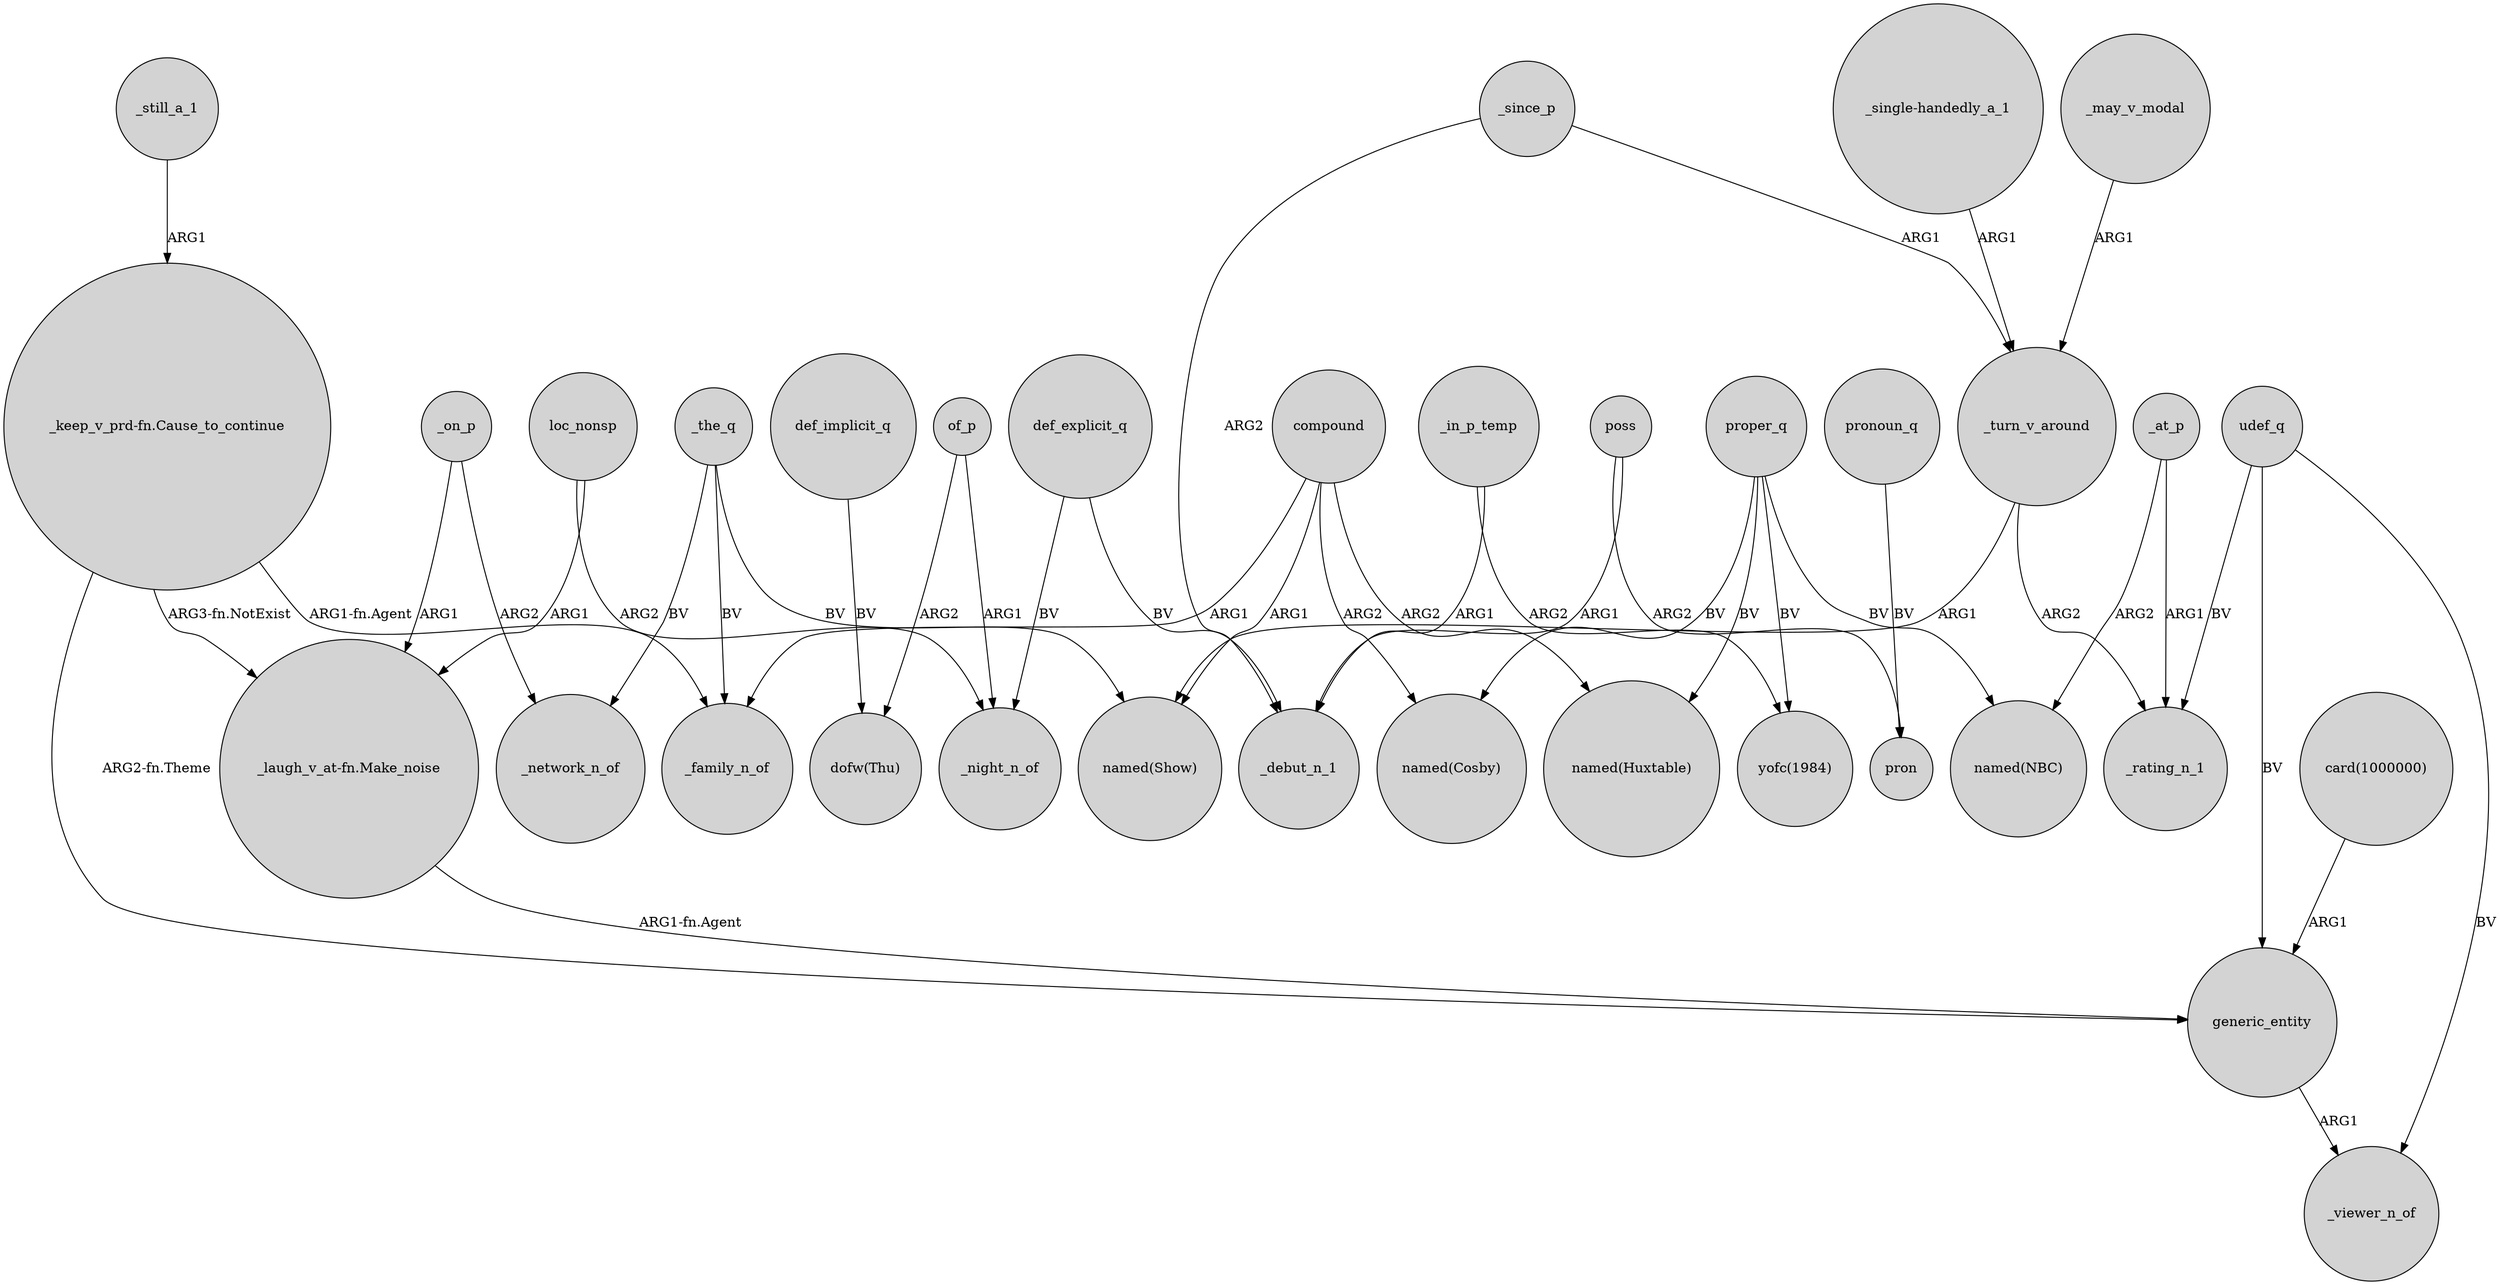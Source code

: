 digraph {
	node [shape=circle style=filled]
	"card(1000000)" -> generic_entity [label=ARG1]
	_turn_v_around -> _rating_n_1 [label=ARG2]
	poss -> _debut_n_1 [label=ARG1]
	of_p -> _night_n_of [label=ARG1]
	_at_p -> "named(NBC)" [label=ARG2]
	compound -> _family_n_of [label=ARG1]
	udef_q -> generic_entity [label=BV]
	compound -> "named(Cosby)" [label=ARG2]
	poss -> pron [label=ARG2]
	udef_q -> _rating_n_1 [label=BV]
	proper_q -> "named(NBC)" [label=BV]
	_in_p_temp -> "yofc(1984)" [label=ARG2]
	_on_p -> "_laugh_v_at-fn.Make_noise" [label=ARG1]
	_at_p -> _rating_n_1 [label=ARG1]
	proper_q -> "named(Cosby)" [label=BV]
	_still_a_1 -> "_keep_v_prd-fn.Cause_to_continue" [label=ARG1]
	_the_q -> _family_n_of [label=BV]
	_turn_v_around -> "named(Show)" [label=ARG1]
	_the_q -> "named(Show)" [label=BV]
	udef_q -> _viewer_n_of [label=BV]
	proper_q -> "yofc(1984)" [label=BV]
	"_laugh_v_at-fn.Make_noise" -> generic_entity [label="ARG1-fn.Agent"]
	pronoun_q -> pron [label=BV]
	_the_q -> _network_n_of [label=BV]
	_since_p -> _turn_v_around [label=ARG1]
	def_implicit_q -> "dofw(Thu)" [label=BV]
	"_keep_v_prd-fn.Cause_to_continue" -> _family_n_of [label="ARG1-fn.Agent"]
	"_keep_v_prd-fn.Cause_to_continue" -> "_laugh_v_at-fn.Make_noise" [label="ARG3-fn.NotExist"]
	compound -> "named(Huxtable)" [label=ARG2]
	compound -> "named(Show)" [label=ARG1]
	of_p -> "dofw(Thu)" [label=ARG2]
	proper_q -> "named(Huxtable)" [label=BV]
	_on_p -> _network_n_of [label=ARG2]
	loc_nonsp -> _night_n_of [label=ARG2]
	_may_v_modal -> _turn_v_around [label=ARG1]
	"_keep_v_prd-fn.Cause_to_continue" -> generic_entity [label="ARG2-fn.Theme"]
	def_explicit_q -> _debut_n_1 [label=BV]
	_in_p_temp -> _debut_n_1 [label=ARG1]
	generic_entity -> _viewer_n_of [label=ARG1]
	"_single-handedly_a_1" -> _turn_v_around [label=ARG1]
	_since_p -> _debut_n_1 [label=ARG2]
	def_explicit_q -> _night_n_of [label=BV]
	loc_nonsp -> "_laugh_v_at-fn.Make_noise" [label=ARG1]
}
